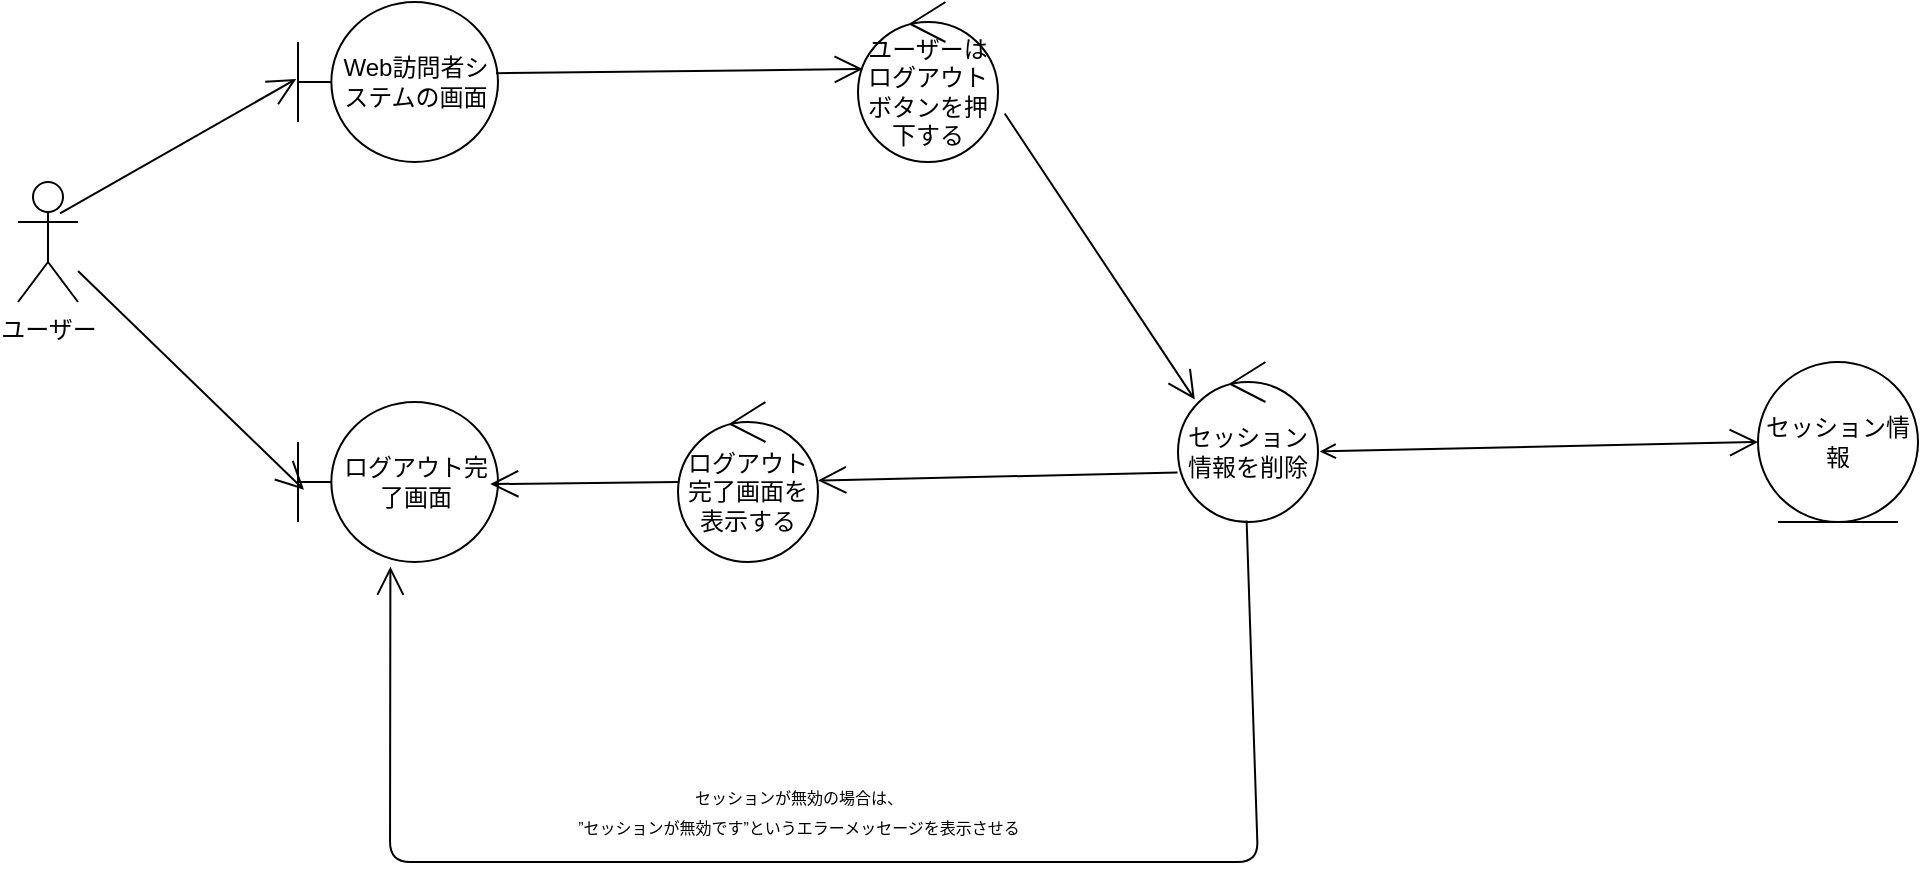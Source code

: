 <mxfile>
    <diagram id="WloYpvnaD3j0yQPFgs_X" name="ページ1">
        <mxGraphModel dx="1140" dy="574" grid="1" gridSize="10" guides="1" tooltips="1" connect="1" arrows="1" fold="1" page="1" pageScale="1" pageWidth="1169" pageHeight="827" math="0" shadow="0">
            <root>
                <mxCell id="0"/>
                <mxCell id="1" parent="0"/>
                <mxCell id="2" value="ユーザー" style="shape=umlActor;verticalLabelPosition=bottom;verticalAlign=top;html=1;" vertex="1" parent="1">
                    <mxGeometry x="40" y="120" width="30" height="60" as="geometry"/>
                </mxCell>
                <mxCell id="3" value="Web訪問者システムの画面" style="shape=umlBoundary;whiteSpace=wrap;html=1;" vertex="1" parent="1">
                    <mxGeometry x="180" y="30" width="100" height="80" as="geometry"/>
                </mxCell>
                <mxCell id="4" value="ログアウト完了画面" style="shape=umlBoundary;whiteSpace=wrap;html=1;" vertex="1" parent="1">
                    <mxGeometry x="180" y="230" width="100" height="80" as="geometry"/>
                </mxCell>
                <mxCell id="6" value="" style="endArrow=open;endFill=1;endSize=12;html=1;exitX=0.702;exitY=0.262;exitDx=0;exitDy=0;exitPerimeter=0;entryX=-0.009;entryY=0.481;entryDx=0;entryDy=0;entryPerimeter=0;" edge="1" parent="1" source="2" target="3">
                    <mxGeometry width="160" relative="1" as="geometry">
                        <mxPoint x="620" y="290" as="sourcePoint"/>
                        <mxPoint x="780" y="290" as="targetPoint"/>
                    </mxGeometry>
                </mxCell>
                <mxCell id="7" value="" style="endArrow=open;endFill=1;endSize=12;html=1;entryX=0.03;entryY=0.549;entryDx=0;entryDy=0;entryPerimeter=0;" edge="1" parent="1" source="2" target="4">
                    <mxGeometry width="160" relative="1" as="geometry">
                        <mxPoint x="620" y="290" as="sourcePoint"/>
                        <mxPoint x="780" y="290" as="targetPoint"/>
                    </mxGeometry>
                </mxCell>
                <mxCell id="9" value="ユーザーはログアウトボタンを押下する" style="ellipse;shape=umlControl;whiteSpace=wrap;html=1;" vertex="1" parent="1">
                    <mxGeometry x="460" y="30" width="70" height="80" as="geometry"/>
                </mxCell>
                <mxCell id="10" value="" style="endArrow=open;endFill=1;endSize=12;html=1;exitX=0.99;exitY=0.445;exitDx=0;exitDy=0;exitPerimeter=0;entryX=0.034;entryY=0.419;entryDx=0;entryDy=0;entryPerimeter=0;" edge="1" parent="1" source="3" target="9">
                    <mxGeometry width="160" relative="1" as="geometry">
                        <mxPoint x="620" y="290" as="sourcePoint"/>
                        <mxPoint x="780" y="290" as="targetPoint"/>
                    </mxGeometry>
                </mxCell>
                <mxCell id="11" value="" style="endArrow=open;endFill=1;endSize=12;html=1;exitX=1.048;exitY=0.697;exitDx=0;exitDy=0;exitPerimeter=0;entryX=0.12;entryY=0.235;entryDx=0;entryDy=0;entryPerimeter=0;" edge="1" parent="1" source="9" target="13">
                    <mxGeometry width="160" relative="1" as="geometry">
                        <mxPoint x="620" y="290" as="sourcePoint"/>
                        <mxPoint x="630" y="220" as="targetPoint"/>
                    </mxGeometry>
                </mxCell>
                <mxCell id="12" value="セッション情報" style="ellipse;shape=umlEntity;whiteSpace=wrap;html=1;" vertex="1" parent="1">
                    <mxGeometry x="910" y="210" width="80" height="80" as="geometry"/>
                </mxCell>
                <mxCell id="13" value="セッション情報を削除" style="ellipse;shape=umlControl;whiteSpace=wrap;html=1;" vertex="1" parent="1">
                    <mxGeometry x="620" y="210" width="70" height="80" as="geometry"/>
                </mxCell>
                <mxCell id="14" value="" style="endArrow=open;endFill=1;endSize=12;html=1;exitX=1.012;exitY=0.559;exitDx=0;exitDy=0;exitPerimeter=0;entryX=0;entryY=0.5;entryDx=0;entryDy=0;startArrow=open;startFill=0;" edge="1" parent="1" source="13" target="12">
                    <mxGeometry width="160" relative="1" as="geometry">
                        <mxPoint x="620" y="290" as="sourcePoint"/>
                        <mxPoint x="780" y="290" as="targetPoint"/>
                    </mxGeometry>
                </mxCell>
                <mxCell id="16" value="" style="endArrow=open;endFill=1;endSize=12;html=1;entryX=0.961;entryY=0.513;entryDx=0;entryDy=0;entryPerimeter=0;" edge="1" parent="1" target="4">
                    <mxGeometry width="160" relative="1" as="geometry">
                        <mxPoint x="370" y="270" as="sourcePoint"/>
                        <mxPoint x="780" y="290" as="targetPoint"/>
                    </mxGeometry>
                </mxCell>
                <mxCell id="18" value="ログアウト完了画面を表示する" style="ellipse;shape=umlControl;whiteSpace=wrap;html=1;" vertex="1" parent="1">
                    <mxGeometry x="370" y="230" width="70" height="80" as="geometry"/>
                </mxCell>
                <mxCell id="19" value="" style="endArrow=open;endFill=1;endSize=12;html=1;exitX=-0.003;exitY=0.691;exitDx=0;exitDy=0;exitPerimeter=0;" edge="1" parent="1" source="13" target="18">
                    <mxGeometry width="160" relative="1" as="geometry">
                        <mxPoint x="620" y="290" as="sourcePoint"/>
                        <mxPoint x="780" y="290" as="targetPoint"/>
                    </mxGeometry>
                </mxCell>
                <mxCell id="22" value="&lt;font style=&quot;font-size: 8px;&quot;&gt;セッションが無効の場合は、&lt;/font&gt;&lt;div&gt;&lt;font style=&quot;font-size: 8px;&quot;&gt;”セッションが無効です”というエラーメッセージを表示させる&lt;/font&gt;&lt;/div&gt;" style="text;html=1;align=center;verticalAlign=middle;resizable=0;points=[];autosize=1;strokeColor=none;fillColor=none;" vertex="1" parent="1">
                    <mxGeometry x="310" y="414" width="240" height="40" as="geometry"/>
                </mxCell>
                <mxCell id="26" value="" style="endArrow=open;endFill=1;endSize=12;html=1;exitX=0.49;exitY=0.991;exitDx=0;exitDy=0;exitPerimeter=0;entryX=0.462;entryY=1.029;entryDx=0;entryDy=0;entryPerimeter=0;" edge="1" parent="1" source="13" target="4">
                    <mxGeometry width="160" relative="1" as="geometry">
                        <mxPoint x="640.41" y="320" as="sourcePoint"/>
                        <mxPoint x="30" y="460" as="targetPoint"/>
                        <Array as="points">
                            <mxPoint x="660" y="460"/>
                            <mxPoint x="226" y="460"/>
                        </Array>
                    </mxGeometry>
                </mxCell>
            </root>
        </mxGraphModel>
    </diagram>
</mxfile>
